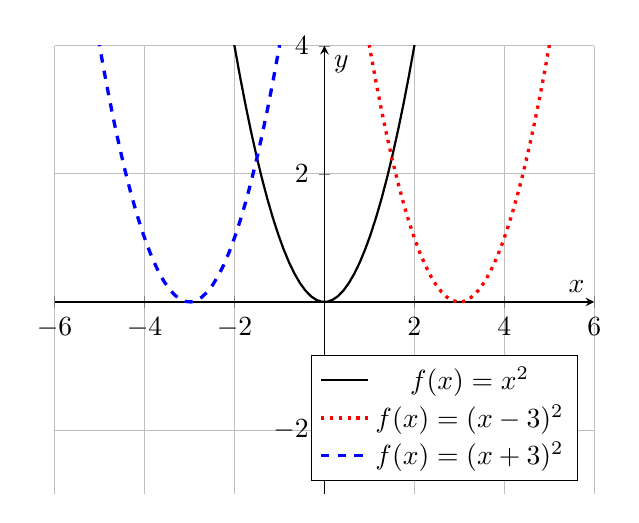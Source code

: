 \begin{tikzpicture}
  \begin{axis}%
    [
      grid=major,
      xmin=-6,
      xmax=6,
      xlabel={$x$},
      axis x line=middle,
      ymin=-3,
      ymax=4,
      ylabel={$y$},
      axis y line=middle,
      no markers,
      samples=100,
      domain=-6:6,
      legend pos = south east,
    ]
    \addplot[thick] (x,{x^2});
    \addplot[dotted, very thick, red] (x,{(x-3)^2});
    \addplot[dashed, very thick, blue] (x,{(x+3)^2});
    \legend{$f(x)=x^2$,$f(x)=(x-3)^2$,$f(x)=(x+3)^2$}
  \end{axis}
\end{tikzpicture}